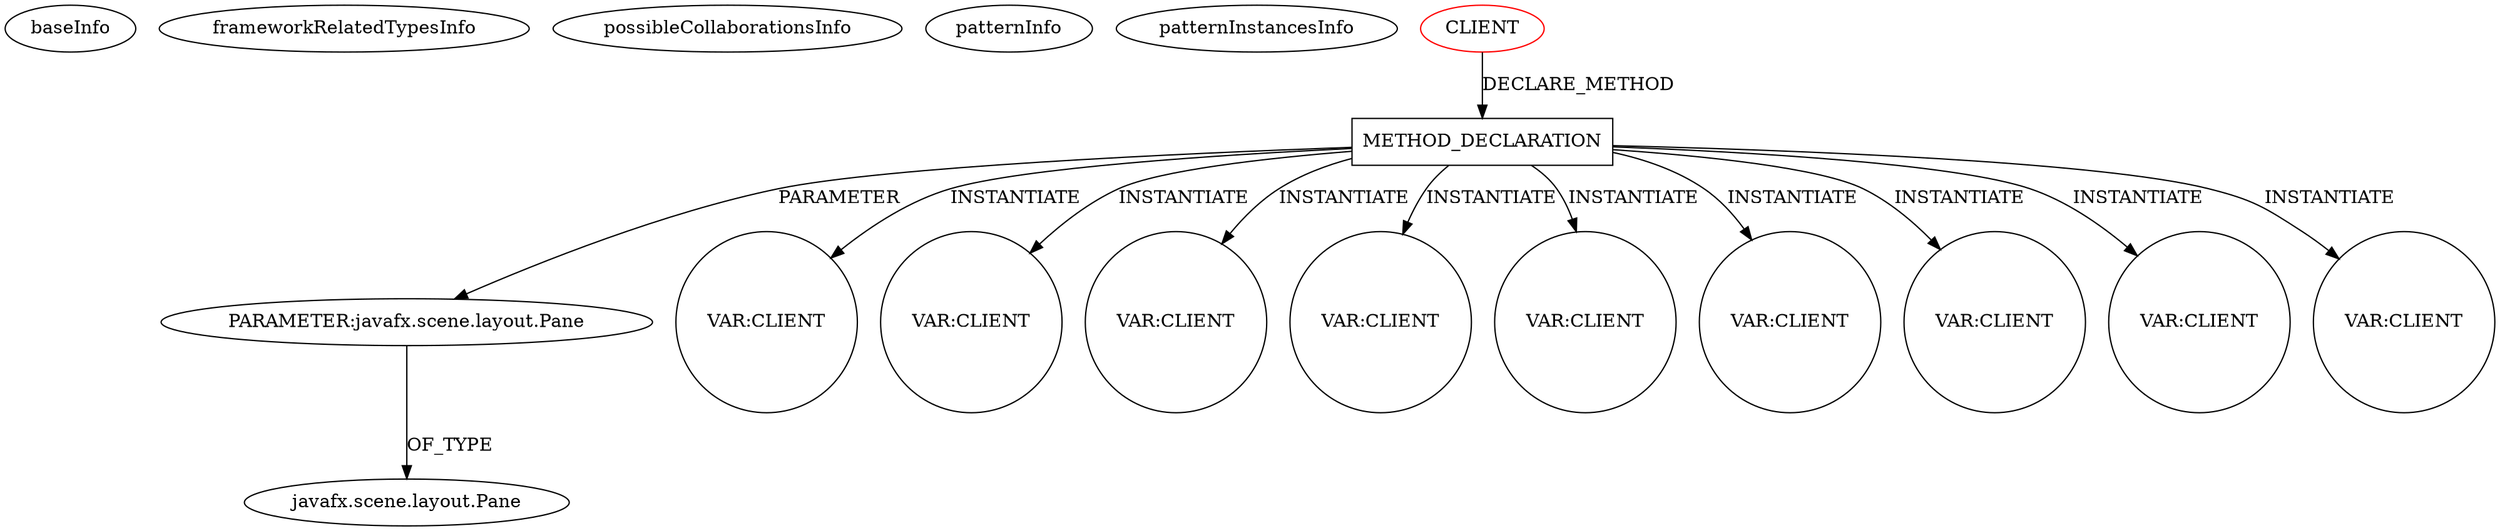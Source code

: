 digraph {
baseInfo[graphId=3435,category="pattern",isAnonymous=false,possibleRelation=false]
frameworkRelatedTypesInfo[]
possibleCollaborationsInfo[]
patternInfo[frequency=3.0,patternRootClient=0]
patternInstancesInfo[0="Maxxa-MT-common~/Maxxa-MT-common/MT-common-master/src/cz/commons/example/graphics/branchNode/BranchElementExample.java~BranchElementExample~916",1="Maxxa-MT-common~/Maxxa-MT-common/MT-common-master/src/cz/commons/example/graphics/layoutManager/Example.java~Example~920",2="Maxxa-MT-common~/Maxxa-MT-common/MT-common-master/src/cz/commons/example/graphics/layoutManager/ExampleWithSecondPointCalculation.java~ExampleWithSecondPointCalculation~919"]
3[label="PARAMETER:javafx.scene.layout.Pane",vertexType="PARAMETER_DECLARATION",isFrameworkType=false]
4[label="javafx.scene.layout.Pane",vertexType="FRAMEWORK_CLASS_TYPE",isFrameworkType=false]
2[label="METHOD_DECLARATION",vertexType="CLIENT_METHOD_DECLARATION",isFrameworkType=false,shape=box]
0[label="CLIENT",vertexType="ROOT_CLIENT_CLASS_DECLARATION",isFrameworkType=false,color=red]
58[label="VAR:CLIENT",vertexType="VARIABLE_EXPRESION",isFrameworkType=false,shape=circle]
85[label="VAR:CLIENT",vertexType="VARIABLE_EXPRESION",isFrameworkType=false,shape=circle]
40[label="VAR:CLIENT",vertexType="VARIABLE_EXPRESION",isFrameworkType=false,shape=circle]
94[label="VAR:CLIENT",vertexType="VARIABLE_EXPRESION",isFrameworkType=false,shape=circle]
37[label="VAR:CLIENT",vertexType="VARIABLE_EXPRESION",isFrameworkType=false,shape=circle]
31[label="VAR:CLIENT",vertexType="VARIABLE_EXPRESION",isFrameworkType=false,shape=circle]
28[label="VAR:CLIENT",vertexType="VARIABLE_EXPRESION",isFrameworkType=false,shape=circle]
19[label="VAR:CLIENT",vertexType="VARIABLE_EXPRESION",isFrameworkType=false,shape=circle]
13[label="VAR:CLIENT",vertexType="VARIABLE_EXPRESION",isFrameworkType=false,shape=circle]
3->4[label="OF_TYPE"]
2->31[label="INSTANTIATE"]
2->85[label="INSTANTIATE"]
2->37[label="INSTANTIATE"]
2->58[label="INSTANTIATE"]
2->3[label="PARAMETER"]
2->40[label="INSTANTIATE"]
2->19[label="INSTANTIATE"]
2->94[label="INSTANTIATE"]
2->13[label="INSTANTIATE"]
2->28[label="INSTANTIATE"]
0->2[label="DECLARE_METHOD"]
}
